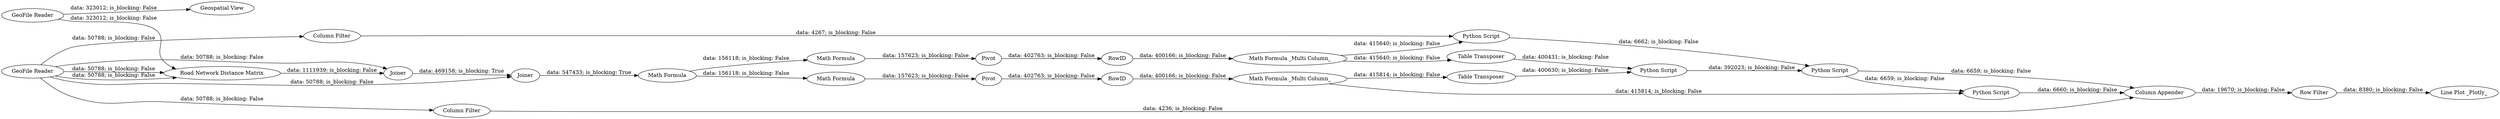 digraph {
	"-3234098131404987231_15" [label=RowID]
	"-3234098131404987231_7" [label="Math Formula"]
	"-3234098131404987231_8" [label="Math Formula"]
	"-3234098131404987231_24" [label="Column Appender"]
	"-3234098131404987231_17" [label="Table Transposer"]
	"-3234098131404987231_12" [label="Table Transposer"]
	"-3234098131404987231_18" [label="Python Script"]
	"-3234098131404987231_3" [label="Geospatial View"]
	"-3234098131404987231_2" [label="GeoFile Reader"]
	"-3234098131404987231_5" [label=Joiner]
	"-3234098131404987231_11" [label="Math Formula _Multi Column_"]
	"-3234098131404987231_4" [label="Road Network Distance Matrix"]
	"-3234098131404987231_16" [label="Math Formula _Multi Column_"]
	"-3234098131404987231_6" [label=Joiner]
	"-3234098131404987231_21" [label="Python Script"]
	"-3234098131404987231_1" [label="GeoFile Reader"]
	"-3234098131404987231_26" [label="Line Plot _Plotly_"]
	"-3234098131404987231_22" [label="Python Script"]
	"-3234098131404987231_9" [label=Pivot]
	"-3234098131404987231_14" [label=Pivot]
	"-3234098131404987231_13" [label="Math Formula"]
	"-3234098131404987231_19" [label="Column Filter"]
	"-3234098131404987231_10" [label=RowID]
	"-3234098131404987231_25" [label="Row Filter"]
	"-3234098131404987231_23" [label="Column Filter"]
	"-3234098131404987231_20" [label="Python Script"]
	"-3234098131404987231_8" -> "-3234098131404987231_9" [label="data: 157623; is_blocking: False"]
	"-3234098131404987231_2" -> "-3234098131404987231_4" [label="data: 323012; is_blocking: False"]
	"-3234098131404987231_12" -> "-3234098131404987231_18" [label="data: 400630; is_blocking: False"]
	"-3234098131404987231_7" -> "-3234098131404987231_13" [label="data: 156118; is_blocking: False"]
	"-3234098131404987231_1" -> "-3234098131404987231_19" [label="data: 50788; is_blocking: False"]
	"-3234098131404987231_21" -> "-3234098131404987231_22" [label="data: 6659; is_blocking: False"]
	"-3234098131404987231_16" -> "-3234098131404987231_17" [label="data: 415640; is_blocking: False"]
	"-3234098131404987231_15" -> "-3234098131404987231_16" [label="data: 400166; is_blocking: False"]
	"-3234098131404987231_2" -> "-3234098131404987231_3" [label="data: 323012; is_blocking: False"]
	"-3234098131404987231_9" -> "-3234098131404987231_10" [label="data: 402763; is_blocking: False"]
	"-3234098131404987231_24" -> "-3234098131404987231_25" [label="data: 19670; is_blocking: False"]
	"-3234098131404987231_1" -> "-3234098131404987231_4" [label="data: 50788; is_blocking: False"]
	"-3234098131404987231_1" -> "-3234098131404987231_6" [label="data: 50788; is_blocking: False"]
	"-3234098131404987231_19" -> "-3234098131404987231_20" [label="data: 4267; is_blocking: False"]
	"-3234098131404987231_25" -> "-3234098131404987231_26" [label="data: 8380; is_blocking: False"]
	"-3234098131404987231_7" -> "-3234098131404987231_8" [label="data: 156118; is_blocking: False"]
	"-3234098131404987231_4" -> "-3234098131404987231_5" [label="data: 1111939; is_blocking: False"]
	"-3234098131404987231_1" -> "-3234098131404987231_23" [label="data: 50788; is_blocking: False"]
	"-3234098131404987231_13" -> "-3234098131404987231_14" [label="data: 157623; is_blocking: False"]
	"-3234098131404987231_14" -> "-3234098131404987231_15" [label="data: 402763; is_blocking: False"]
	"-3234098131404987231_18" -> "-3234098131404987231_21" [label="data: 392023; is_blocking: False"]
	"-3234098131404987231_5" -> "-3234098131404987231_6" [label="data: 469158; is_blocking: True"]
	"-3234098131404987231_23" -> "-3234098131404987231_24" [label="data: 4236; is_blocking: False"]
	"-3234098131404987231_22" -> "-3234098131404987231_24" [label="data: 6660; is_blocking: False"]
	"-3234098131404987231_6" -> "-3234098131404987231_7" [label="data: 547433; is_blocking: True"]
	"-3234098131404987231_1" -> "-3234098131404987231_4" [label="data: 50788; is_blocking: False"]
	"-3234098131404987231_11" -> "-3234098131404987231_12" [label="data: 415814; is_blocking: False"]
	"-3234098131404987231_1" -> "-3234098131404987231_5" [label="data: 50788; is_blocking: False"]
	"-3234098131404987231_10" -> "-3234098131404987231_11" [label="data: 400166; is_blocking: False"]
	"-3234098131404987231_17" -> "-3234098131404987231_18" [label="data: 400431; is_blocking: False"]
	"-3234098131404987231_16" -> "-3234098131404987231_20" [label="data: 415640; is_blocking: False"]
	"-3234098131404987231_20" -> "-3234098131404987231_21" [label="data: 6662; is_blocking: False"]
	"-3234098131404987231_21" -> "-3234098131404987231_24" [label="data: 6659; is_blocking: False"]
	"-3234098131404987231_11" -> "-3234098131404987231_22" [label="data: 415814; is_blocking: False"]
	rankdir=LR
}
